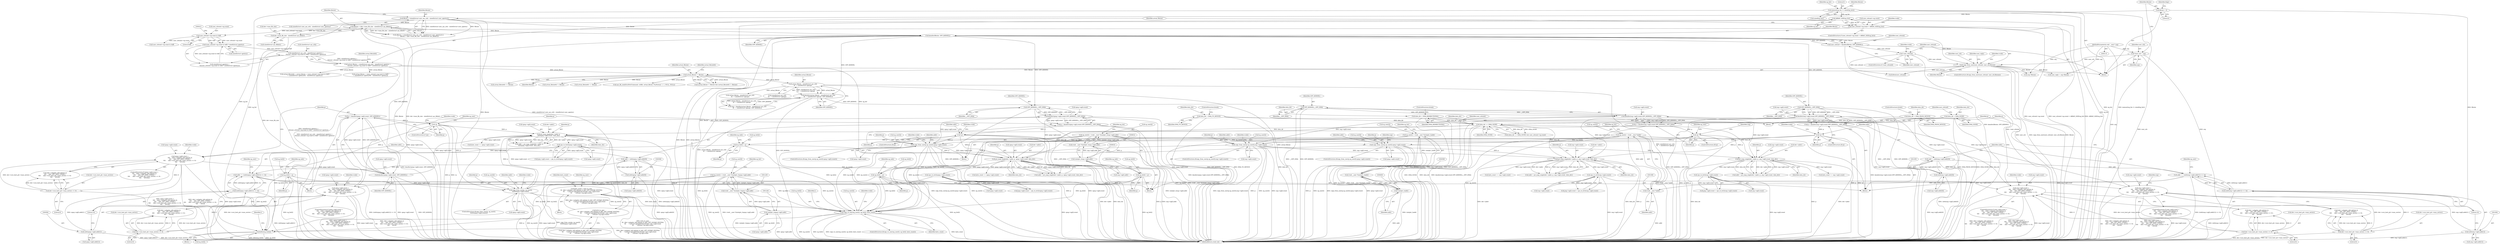 digraph "0_linux_b4789b8e6be3151a955ade74872822f30e8cd914@API" {
"1001469" [label="(Call,kfree(sg_list[i]))"];
"1000208" [label="(Call,memset(sg_list, 0, sizeof(sg_list)))"];
"1000387" [label="(Call,ARRAY_SIZE(sg_list))"];
"1001248" [label="(Call,sg_list[i] = p)"];
"1001225" [label="(Call,!p)"];
"1001213" [label="(Call,p = kmalloc(upsg->sg[i].count, GFP_KERNEL))"];
"1001215" [label="(Call,kmalloc(upsg->sg[i].count, GFP_KERNEL))"];
"1001183" [label="(Call,upsg->sg[i].count >\n\t\t\t\t    ((dev->adapter_info.options &\n\t\t\t\t     AAC_OPT_NEW_COMM) ?\n\t\t\t\t      (dev->scsi_host_ptr->max_sectors << 9) :\n\t\t\t\t      65536))"];
"1001322" [label="(Call,cpu_to_le32(upsg->sg[i].count))"];
"1001282" [label="(Call,pci_map_single(dev->pdev, p,\n\t\t\t\t\tupsg->sg[i].count, data_dir))"];
"1001262" [label="(Call,copy_from_user(p, sg_user[i],\n\t\t\t\t\t\t\tupsg->sg[i].count))"];
"1001233" [label="(Call,sg_user[i] = (void __user *)(uintptr_t)upsg->sg[i].addr)"];
"1001237" [label="(Call,(void __user *)(uintptr_t)upsg->sg[i].addr)"];
"1001239" [label="(Call,(uintptr_t)upsg->sg[i].addr)"];
"1000446" [label="(Call,data_dir == DMA_NONE)"];
"1000363" [label="(Call,data_dir = DMA_TO_DEVICE)"];
"1000367" [label="(Call,data_dir = DMA_BIDIRECTIONAL)"];
"1000372" [label="(Call,data_dir = DMA_FROM_DEVICE)"];
"1000377" [label="(Call,data_dir = DMA_NONE)"];
"1001199" [label="(Call,dev->scsi_host_ptr->max_sectors << 9)"];
"1000254" [label="(Call,kmalloc(fibsize, GFP_KERNEL))"];
"1000238" [label="(Call,fibsize > (dev->max_fib_size - sizeof(struct aac_fibhdr)))"];
"1000231" [label="(Call,fibsize < (sizeof(struct user_aac_srb) - sizeof(struct user_sgentry)))"];
"1000136" [label="(Call,fibsize = 0)"];
"1000240" [label="(Call,dev->max_fib_size - sizeof(struct aac_fibhdr))"];
"1001424" [label="(Call,copy_to_user(sg_user[i], sg_list[i], byte_count))"];
"1000809" [label="(Call,sg_user[i] = (void __user *)(uintptr_t)usg->sg[i].addr)"];
"1000813" [label="(Call,(void __user *)(uintptr_t)usg->sg[i].addr)"];
"1000815" [label="(Call,(uintptr_t)usg->sg[i].addr)"];
"1000616" [label="(Call,copy_from_user(p,sg_user[i],upsg->sg[i].count))"];
"1000557" [label="(Call,!p)"];
"1000543" [label="(Call,p = kmalloc(upsg->sg[i].count,GFP_KERNEL|__GFP_DMA))"];
"1000545" [label="(Call,kmalloc(upsg->sg[i].count,GFP_KERNEL|__GFP_DMA))"];
"1000513" [label="(Call,upsg->sg[i].count >\n\t\t\t\t    ((dev->adapter_info.options &\n\t\t\t\t     AAC_OPT_NEW_COMM) ?\n\t\t\t\t      (dev->scsi_host_ptr->max_sectors << 9) :\n\t\t\t\t      65536))"];
"1000694" [label="(Call,cpu_to_le32(upsg->sg[i].count))"];
"1000636" [label="(Call,pci_map_single(dev->pdev, p, upsg->sg[i].count, data_dir))"];
"1000529" [label="(Call,dev->scsi_host_ptr->max_sectors << 9)"];
"1000553" [label="(Call,GFP_KERNEL|__GFP_DMA)"];
"1000593" [label="(Call,sg_user[i] = (void __user *)(uintptr_t)addr)"];
"1000597" [label="(Call,(void __user *)(uintptr_t)addr)"];
"1000599" [label="(Call,(uintptr_t)addr)"];
"1000578" [label="(Call,addr += ((u64)upsg->sg[i].addr[1]) << 32)"];
"1000580" [label="(Call,((u64)upsg->sg[i].addr[1]) << 32)"];
"1000581" [label="(Call,(u64)upsg->sg[i].addr[1])"];
"1000565" [label="(Call,addr = (u64)upsg->sg[i].addr[0])"];
"1000567" [label="(Call,(u64)upsg->sg[i].addr[0])"];
"1001096" [label="(Call,copy_from_user(p,sg_user[i],usg->sg[i].count))"];
"1001039" [label="(Call,!p)"];
"1001025" [label="(Call,p = kmalloc(usg->sg[i].count,GFP_KERNEL|__GFP_DMA))"];
"1001027" [label="(Call,kmalloc(usg->sg[i].count,GFP_KERNEL|__GFP_DMA))"];
"1000995" [label="(Call,usg->sg[i].count >\n\t\t\t\t    ((dev->adapter_info.options &\n\t\t\t\t     AAC_OPT_NEW_COMM) ?\n\t\t\t\t      (dev->scsi_host_ptr->max_sectors << 9) :\n\t\t\t\t      65536))"];
"1001158" [label="(Call,cpu_to_le32(usg->sg[i].count))"];
"1001116" [label="(Call,pci_map_single(dev->pdev, p, usg->sg[i].count, data_dir))"];
"1001011" [label="(Call,dev->scsi_host_ptr->max_sectors << 9)"];
"1001035" [label="(Call,GFP_KERNEL|__GFP_DMA)"];
"1001075" [label="(Call,sg_user[i] = (void __user *)addr)"];
"1001079" [label="(Call,(void __user *)addr)"];
"1001060" [label="(Call,addr += ((u64)usg->sg[i].addr[1]) << 32)"];
"1001062" [label="(Call,((u64)usg->sg[i].addr[1]) << 32)"];
"1001063" [label="(Call,(u64)usg->sg[i].addr[1])"];
"1001047" [label="(Call,addr = (u64)usg->sg[i].addr[0])"];
"1001049" [label="(Call,(u64)usg->sg[i].addr[0])"];
"1000838" [label="(Call,copy_from_user(p,sg_user[i],upsg->sg[i].count))"];
"1000799" [label="(Call,!p)"];
"1000785" [label="(Call,p = kmalloc(usg->sg[i].count,GFP_KERNEL|__GFP_DMA))"];
"1000787" [label="(Call,kmalloc(usg->sg[i].count,GFP_KERNEL|__GFP_DMA))"];
"1000753" [label="(Call,usg->sg[i].count >\n\t\t\t\t    ((dev->adapter_info.options &\n\t\t\t\t     AAC_OPT_NEW_COMM) ?\n\t\t\t\t      (dev->scsi_host_ptr->max_sectors << 9) :\n\t\t\t\t      65536))"];
"1000918" [label="(Call,cpu_to_le32(usg->sg[i].count))"];
"1000860" [label="(Call,pci_map_single(dev->pdev, p, usg->sg[i].count, data_dir))"];
"1000769" [label="(Call,dev->scsi_host_ptr->max_sectors << 9)"];
"1000795" [label="(Call,GFP_KERNEL|__GFP_DMA)"];
"1000707" [label="(Call,kmalloc(actual_fibsize - sizeof(struct aac_srb)\n\t\t\t  + sizeof(struct sgmap), GFP_KERNEL))"];
"1000708" [label="(Call,actual_fibsize - sizeof(struct aac_srb)\n\t\t\t  + sizeof(struct sgmap))"];
"1000432" [label="(Call,actual_fibsize != fibsize)"];
"1000395" [label="(Call,actual_fibsize = sizeof(struct aac_srb) - sizeof(struct sgentry) +\n\t\t((user_srbcmd->sg.count & 0xff) * sizeof(struct sgentry)))"];
"1000397" [label="(Call,sizeof(struct aac_srb) - sizeof(struct sgentry) +\n\t\t((user_srbcmd->sg.count & 0xff) * sizeof(struct sgentry)))"];
"1000403" [label="(Call,(user_srbcmd->sg.count & 0xff) * sizeof(struct sgentry))"];
"1000404" [label="(Call,user_srbcmd->sg.count & 0xff)"];
"1000381" [label="(Call,user_srbcmd->sg.count > ARRAY_SIZE(sg_list))"];
"1000267" [label="(Call,copy_from_user(user_srbcmd, user_srb,fibsize))"];
"1000258" [label="(Call,!user_srbcmd)"];
"1000252" [label="(Call,user_srbcmd = kmalloc(fibsize, GFP_KERNEL))"];
"1000130" [label="(Call,*user_srb = arg)"];
"1000117" [label="(MethodParameterIn,void __user * arg)"];
"1001082" [label="(Call,sg_list[i] = p)"];
"1000602" [label="(Call,sg_list[i] = p)"];
"1000824" [label="(Call,sg_list[i] = p)"];
"1001391" [label="(Call,byte_count = le32_to_cpu(\n\t\t\t  (dev->adapter_info.options & AAC_OPT_SGMAP_HOST64)\n\t\t\t      ? ((struct sgmap64*)&srbcmd->sg)->sg[i].count\n\t\t\t      : srbcmd->sg.sg[i].count))"];
"1001393" [label="(Call,le32_to_cpu(\n\t\t\t  (dev->adapter_info.options & AAC_OPT_SGMAP_HOST64)\n\t\t\t      ? ((struct sgmap64*)&srbcmd->sg)->sg[i].count\n\t\t\t      : srbcmd->sg.sg[i].count))"];
"1000761" [label="(Call,(dev->adapter_info.options &\n\t\t\t\t     AAC_OPT_NEW_COMM) ?\n\t\t\t\t      (dev->scsi_host_ptr->max_sectors << 9) :\n\t\t\t\t      65536)"];
"1000363" [label="(Call,data_dir = DMA_TO_DEVICE)"];
"1000388" [label="(Identifier,sg_list)"];
"1000230" [label="(Call,(fibsize < (sizeof(struct user_aac_srb) - sizeof(struct user_sgentry))) ||\n\t    (fibsize > (dev->max_fib_size - sizeof(struct aac_fibhdr))))"];
"1001027" [label="(Call,kmalloc(usg->sg[i].count,GFP_KERNEL|__GFP_DMA))"];
"1000374" [label="(Identifier,DMA_FROM_DEVICE)"];
"1000391" [label="(Identifier,rcode)"];
"1001394" [label="(Call,(dev->adapter_info.options & AAC_OPT_SGMAP_HOST64)\n\t\t\t      ? ((struct sgmap64*)&srbcmd->sg)->sg[i].count\n\t\t\t      : srbcmd->sg.sg[i].count)"];
"1000994" [label="(ControlStructure,if (usg->sg[i].count >\n\t\t\t\t    ((dev->adapter_info.options &\n\t\t\t\t     AAC_OPT_NEW_COMM) ?\n\t\t\t\t      (dev->scsi_host_ptr->max_sectors << 9) :\n\t\t\t\t      65536)))"];
"1000131" [label="(Identifier,user_srb)"];
"1001249" [label="(Call,sg_list[i])"];
"1000370" [label="(ControlStructure,break;)"];
"1001225" [label="(Call,!p)"];
"1001294" [label="(Identifier,data_dir)"];
"1000753" [label="(Call,usg->sg[i].count >\n\t\t\t\t    ((dev->adapter_info.options &\n\t\t\t\t     AAC_OPT_NEW_COMM) ?\n\t\t\t\t      (dev->scsi_host_ptr->max_sectors << 9) :\n\t\t\t\t      65536))"];
"1000569" [label="(Call,upsg->sg[i].addr[0])"];
"1000232" [label="(Identifier,fibsize)"];
"1001039" [label="(Call,!p)"];
"1001063" [label="(Call,(u64)usg->sg[i].addr[1])"];
"1000256" [label="(Identifier,GFP_KERNEL)"];
"1000141" [label="(Identifier,flags)"];
"1001011" [label="(Call,dev->scsi_host_ptr->max_sectors << 9)"];
"1000267" [label="(Call,copy_from_user(user_srbcmd, user_srb,fibsize))"];
"1001065" [label="(Call,usg->sg[i].addr[1])"];
"1000815" [label="(Call,(uintptr_t)usg->sg[i].addr)"];
"1000839" [label="(Identifier,p)"];
"1000811" [label="(Identifier,sg_user)"];
"1000377" [label="(Call,data_dir = DMA_NONE)"];
"1001252" [label="(Identifier,p)"];
"1000604" [label="(Identifier,sg_list)"];
"1001182" [label="(ControlStructure,if (upsg->sg[i].count >\n\t\t\t\t    ((dev->adapter_info.options &\n\t\t\t\t     AAC_OPT_NEW_COMM) ?\n\t\t\t\t      (dev->scsi_host_ptr->max_sectors << 9) :\n\t\t\t\t      65536)))"];
"1001280" [label="(Call,addr = pci_map_single(dev->pdev, p,\n\t\t\t\t\tupsg->sg[i].count, data_dir))"];
"1000373" [label="(Identifier,data_dir)"];
"1000608" [label="(Identifier,sg_indx)"];
"1000775" [label="(Literal,9)"];
"1000396" [label="(Identifier,actual_fibsize)"];
"1000258" [label="(Call,!user_srbcmd)"];
"1000375" [label="(ControlStructure,break;)"];
"1000252" [label="(Call,user_srbcmd = kmalloc(fibsize, GFP_KERNEL))"];
"1000843" [label="(Call,upsg->sg[i].count)"];
"1001199" [label="(Call,dev->scsi_host_ptr->max_sectors << 9)"];
"1001115" [label="(Identifier,addr)"];
"1001468" [label="(Block,)"];
"1000130" [label="(Call,*user_srb = arg)"];
"1001223" [label="(Identifier,GFP_KERNEL)"];
"1000545" [label="(Call,kmalloc(upsg->sg[i].count,GFP_KERNEL|__GFP_DMA))"];
"1000728" [label="(Call,actual_fibsize - sizeof(struct aac_srb)\n\t\t\t  + sizeof(struct sgmap))"];
"1001470" [label="(Call,sg_list[i])"];
"1000840" [label="(Call,sg_user[i])"];
"1000380" [label="(ControlStructure,if (user_srbcmd->sg.count > ARRAY_SIZE(sg_list)))"];
"1001076" [label="(Call,sg_user[i])"];
"1000209" [label="(Identifier,sg_list)"];
"1001037" [label="(Identifier,__GFP_DMA)"];
"1000451" [label="(Identifier,user_srbcmd)"];
"1000384" [label="(Identifier,user_srbcmd)"];
"1000769" [label="(Call,dev->scsi_host_ptr->max_sectors << 9)"];
"1000566" [label="(Identifier,addr)"];
"1000395" [label="(Call,actual_fibsize = sizeof(struct aac_srb) - sizeof(struct sgentry) +\n\t\t((user_srbcmd->sg.count & 0xff) * sizeof(struct sgentry)))"];
"1001262" [label="(Call,copy_from_user(p, sg_user[i],\n\t\t\t\t\t\t\tupsg->sg[i].count))"];
"1001184" [label="(Call,upsg->sg[i].count)"];
"1000241" [label="(Call,dev->max_fib_size)"];
"1001110" [label="(Identifier,rcode)"];
"1000266" [label="(ControlStructure,if(copy_from_user(user_srbcmd, user_srb,fibsize)))"];
"1000558" [label="(Identifier,p)"];
"1001086" [label="(Identifier,p)"];
"1001428" [label="(Call,sg_list[i])"];
"1000800" [label="(Identifier,p)"];
"1001264" [label="(Call,sg_user[i])"];
"1001281" [label="(Identifier,addr)"];
"1000830" [label="(Identifier,sg_indx)"];
"1000445" [label="(Call,(data_dir == DMA_NONE) && user_srbcmd->sg.count)"];
"1000686" [label="(Call,psg->sg[i].count = cpu_to_le32(upsg->sg[i].count))"];
"1000708" [label="(Call,actual_fibsize - sizeof(struct aac_srb)\n\t\t\t  + sizeof(struct sgmap))"];
"1000635" [label="(Identifier,addr)"];
"1000553" [label="(Call,GFP_KERNEL|__GFP_DMA)"];
"1000137" [label="(Identifier,fibsize)"];
"1000901" [label="(Call,byte_count += usg->sg[i].count)"];
"1000231" [label="(Call,fibsize < (sizeof(struct user_aac_srb) - sizeof(struct user_sgentry)))"];
"1000239" [label="(Identifier,fibsize)"];
"1000797" [label="(Identifier,__GFP_DMA)"];
"1000448" [label="(Identifier,DMA_NONE)"];
"1000270" [label="(Identifier,fibsize)"];
"1001117" [label="(Call,dev->pdev)"];
"1001047" [label="(Call,addr = (u64)usg->sg[i].addr[0])"];
"1001098" [label="(Call,sg_user[i])"];
"1001239" [label="(Call,(uintptr_t)upsg->sg[i].addr)"];
"1000824" [label="(Call,sg_list[i] = p)"];
"1000554" [label="(Identifier,GFP_KERNEL)"];
"1000918" [label="(Call,cpu_to_le32(usg->sg[i].count))"];
"1001235" [label="(Identifier,sg_user)"];
"1001088" [label="(Identifier,sg_indx)"];
"1000996" [label="(Call,usg->sg[i].count)"];
"1001021" [label="(Identifier,rcode)"];
"1000872" [label="(Identifier,data_dir)"];
"1000617" [label="(Identifier,p)"];
"1000852" [label="(Identifier,usg)"];
"1000858" [label="(Call,addr = pci_map_single(dev->pdev, p, usg->sg[i].count, data_dir))"];
"1001467" [label="(Identifier,i)"];
"1001392" [label="(Identifier,byte_count)"];
"1000809" [label="(Call,sg_user[i] = (void __user *)(uintptr_t)usg->sg[i].addr)"];
"1001248" [label="(Call,sg_list[i] = p)"];
"1001224" [label="(ControlStructure,if (!p))"];
"1000411" [label="(Call,sizeof(struct sgentry))"];
"1001095" [label="(ControlStructure,if(copy_from_user(p,sg_user[i],usg->sg[i].count)))"];
"1000556" [label="(ControlStructure,if(!p))"];
"1000255" [label="(Identifier,fibsize)"];
"1001423" [label="(ControlStructure,if(copy_to_user(sg_user[i], sg_list[i], byte_count)))"];
"1000770" [label="(Call,dev->scsi_host_ptr->max_sectors)"];
"1001229" [label="(Identifier,rcode)"];
"1001038" [label="(ControlStructure,if(!p))"];
"1000372" [label="(Call,data_dir = DMA_FROM_DEVICE)"];
"1000860" [label="(Call,pci_map_single(dev->pdev, p, usg->sg[i].count, data_dir))"];
"1000754" [label="(Call,usg->sg[i].count)"];
"1001048" [label="(Identifier,addr)"];
"1001036" [label="(Identifier,GFP_KERNEL)"];
"1000580" [label="(Call,((u64)upsg->sg[i].addr[1]) << 32)"];
"1001062" [label="(Call,((u64)usg->sg[i].addr[1]) << 32)"];
"1000434" [label="(Identifier,fibsize)"];
"1001083" [label="(Call,sg_list[i])"];
"1000640" [label="(Identifier,p)"];
"1000418" [label="(Call,user_srbcmd->sg.count & 0xff)"];
"1000606" [label="(Identifier,p)"];
"1001040" [label="(Identifier,p)"];
"1000436" [label="(Identifier,actual_fibsize64)"];
"1000397" [label="(Call,sizeof(struct aac_srb) - sizeof(struct sgentry) +\n\t\t((user_srbcmd->sg.count & 0xff) * sizeof(struct sgentry)))"];
"1001079" [label="(Call,(void __user *)addr)"];
"1000435" [label="(Call,actual_fibsize64 != fibsize)"];
"1000414" [label="(Identifier,actual_fibsize64)"];
"1000592" [label="(Literal,32)"];
"1000618" [label="(Call,sg_user[i])"];
"1001391" [label="(Call,byte_count = le32_to_cpu(\n\t\t\t  (dev->adapter_info.options & AAC_OPT_SGMAP_HOST64)\n\t\t\t      ? ((struct sgmap64*)&srbcmd->sg)->sg[i].count\n\t\t\t      : srbcmd->sg.sg[i].count))"];
"1000367" [label="(Call,data_dir = DMA_BIDIRECTIONAL)"];
"1000595" [label="(Identifier,sg_user)"];
"1001226" [label="(Identifier,p)"];
"1001234" [label="(Call,sg_user[i])"];
"1000567" [label="(Call,(u64)upsg->sg[i].addr[0])"];
"1000240" [label="(Call,dev->max_fib_size - sizeof(struct aac_fibhdr))"];
"1000269" [label="(Identifier,user_srb)"];
"1000278" [label="(Identifier,user_reply)"];
"1000695" [label="(Call,upsg->sg[i].count)"];
"1000707" [label="(Call,kmalloc(actual_fibsize - sizeof(struct aac_srb)\n\t\t\t  + sizeof(struct sgmap), GFP_KERNEL))"];
"1001012" [label="(Call,dev->scsi_host_ptr->max_sectors)"];
"1000752" [label="(ControlStructure,if (usg->sg[i].count >\n\t\t\t\t    ((dev->adapter_info.options &\n\t\t\t\t     AAC_OPT_NEW_COMM) ?\n\t\t\t\t      (dev->scsi_host_ptr->max_sectors << 9) :\n\t\t\t\t      65536)))"];
"1000369" [label="(Identifier,DMA_BIDIRECTIONAL)"];
"1001200" [label="(Call,dev->scsi_host_ptr->max_sectors)"];
"1000530" [label="(Call,dev->scsi_host_ptr->max_sectors)"];
"1001114" [label="(Call,addr = pci_map_single(dev->pdev, p, usg->sg[i].count, data_dir))"];
"1000433" [label="(Identifier,actual_fibsize)"];
"1000825" [label="(Call,sg_list[i])"];
"1000810" [label="(Call,sg_user[i])"];
"1000382" [label="(Call,user_srbcmd->sg.count)"];
"1001215" [label="(Call,kmalloc(upsg->sg[i].count, GFP_KERNEL))"];
"1000368" [label="(Identifier,data_dir)"];
"1001035" [label="(Call,GFP_KERNEL|__GFP_DMA)"];
"1000630" [label="(Identifier,rcode)"];
"1000779" [label="(Identifier,usg)"];
"1000919" [label="(Call,usg->sg[i].count)"];
"1000410" [label="(Literal,0xff)"];
"1000813" [label="(Call,(void __user *)(uintptr_t)usg->sg[i].addr)"];
"1000641" [label="(Call,upsg->sg[i].count)"];
"1000208" [label="(Call,memset(sg_list, 0, sizeof(sg_list)))"];
"1001426" [label="(Identifier,sg_user)"];
"1000535" [label="(Literal,9)"];
"1000859" [label="(Identifier,addr)"];
"1000615" [label="(ControlStructure,if(copy_from_user(p,sg_user[i],upsg->sg[i].count)))"];
"1000513" [label="(Call,upsg->sg[i].count >\n\t\t\t\t    ((dev->adapter_info.options &\n\t\t\t\t     AAC_OPT_NEW_COMM) ?\n\t\t\t\t      (dev->scsi_host_ptr->max_sectors << 9) :\n\t\t\t\t      65536))"];
"1001049" [label="(Call,(u64)usg->sg[i].addr[0])"];
"1001097" [label="(Identifier,p)"];
"1001214" [label="(Identifier,p)"];
"1001003" [label="(Call,(dev->adapter_info.options &\n\t\t\t\t     AAC_OPT_NEW_COMM) ?\n\t\t\t\t      (dev->scsi_host_ptr->max_sectors << 9) :\n\t\t\t\t      65536)"];
"1000864" [label="(Identifier,p)"];
"1001305" [label="(Call,byte_count += upsg->sg[i].count)"];
"1000379" [label="(Identifier,DMA_NONE)"];
"1000400" [label="(Call,sizeof(struct sgentry) +\n\t\t((user_srbcmd->sg.count & 0xff) * sizeof(struct sgentry)))"];
"1000602" [label="(Call,sg_list[i] = p)"];
"1001457" [label="(Call,kfree(user_srbcmd))"];
"1000361" [label="(Block,)"];
"1000244" [label="(Call,sizeof(struct aac_fibhdr))"];
"1000557" [label="(Call,!p)"];
"1000233" [label="(Call,sizeof(struct user_aac_srb) - sizeof(struct user_sgentry))"];
"1001209" [label="(Identifier,rcode)"];
"1001254" [label="(Identifier,sg_indx)"];
"1001322" [label="(Call,cpu_to_le32(upsg->sg[i].count))"];
"1001389" [label="(Identifier,i)"];
"1000601" [label="(Identifier,addr)"];
"1001314" [label="(Call,psg->sg[i].count = cpu_to_le32(upsg->sg[i].count))"];
"1000447" [label="(Identifier,data_dir)"];
"1000378" [label="(Identifier,data_dir)"];
"1000597" [label="(Call,(void __user *)(uintptr_t)addr)"];
"1001282" [label="(Call,pci_map_single(dev->pdev, p,\n\t\t\t\t\tupsg->sg[i].count, data_dir))"];
"1000579" [label="(Identifier,addr)"];
"1001158" [label="(Call,cpu_to_le32(usg->sg[i].count))"];
"1001150" [label="(Call,psg->sg[i].count = cpu_to_le32(usg->sg[i].count))"];
"1001060" [label="(Call,addr += ((u64)usg->sg[i].addr[1]) << 32)"];
"1000828" [label="(Identifier,p)"];
"1001390" [label="(Block,)"];
"1001025" [label="(Call,p = kmalloc(usg->sg[i].count,GFP_KERNEL|__GFP_DMA))"];
"1000446" [label="(Call,data_dir == DMA_NONE)"];
"1000431" [label="(Call,(actual_fibsize != fibsize) && (actual_fibsize64 != fibsize))"];
"1000277" [label="(Call,user_reply = arg+fibsize)"];
"1000710" [label="(Call,sizeof(struct aac_srb)\n\t\t\t  + sizeof(struct sgmap))"];
"1000555" [label="(Identifier,__GFP_DMA)"];
"1001051" [label="(Call,usg->sg[i].addr[0])"];
"1000405" [label="(Call,user_srbcmd->sg.count)"];
"1000709" [label="(Identifier,actual_fibsize)"];
"1001183" [label="(Call,upsg->sg[i].count >\n\t\t\t\t    ((dev->adapter_info.options &\n\t\t\t\t     AAC_OPT_NEW_COMM) ?\n\t\t\t\t      (dev->scsi_host_ptr->max_sectors << 9) :\n\t\t\t\t      65536))"];
"1000398" [label="(Call,sizeof(struct aac_srb))"];
"1000581" [label="(Call,(u64)upsg->sg[i].addr[1])"];
"1000749" [label="(Block,)"];
"1001323" [label="(Call,upsg->sg[i].count)"];
"1000616" [label="(Call,copy_from_user(p,sg_user[i],upsg->sg[i].count))"];
"1001028" [label="(Call,usg->sg[i].count)"];
"1001101" [label="(Call,usg->sg[i].count)"];
"1000788" [label="(Call,usg->sg[i].count)"];
"1000787" [label="(Call,kmalloc(usg->sg[i].count,GFP_KERNEL|__GFP_DMA))"];
"1000268" [label="(Identifier,user_srbcmd)"];
"1000578" [label="(Call,addr += ((u64)upsg->sg[i].addr[1]) << 32)"];
"1000238" [label="(Call,fibsize > (dev->max_fib_size - sizeof(struct aac_fibhdr)))"];
"1000838" [label="(Call,copy_from_user(p,sg_user[i],upsg->sg[i].count))"];
"1000404" [label="(Call,user_srbcmd->sg.count & 0xff)"];
"1000262" [label="(Identifier,rcode)"];
"1001159" [label="(Call,usg->sg[i].count)"];
"1000387" [label="(Call,ARRAY_SIZE(sg_list))"];
"1001286" [label="(Identifier,p)"];
"1000415" [label="(Call,actual_fibsize + (user_srbcmd->sg.count & 0xff) *\n\t  (sizeof(struct sgentry64) - sizeof(struct sgentry)))"];
"1001096" [label="(Call,copy_from_user(p,sg_user[i],usg->sg[i].count))"];
"1001017" [label="(Literal,9)"];
"1001081" [label="(Identifier,addr)"];
"1001261" [label="(ControlStructure,if(copy_from_user(p, sg_user[i],\n\t\t\t\t\t\t\tupsg->sg[i].count)))"];
"1000795" [label="(Call,GFP_KERNEL|__GFP_DMA)"];
"1000381" [label="(Call,user_srbcmd->sg.count > ARRAY_SIZE(sg_list))"];
"1000132" [label="(Identifier,arg)"];
"1001213" [label="(Call,p = kmalloc(upsg->sg[i].count, GFP_KERNEL))"];
"1001084" [label="(Identifier,sg_list)"];
"1000257" [label="(ControlStructure,if (!user_srbcmd))"];
"1001267" [label="(Call,upsg->sg[i].count)"];
"1000259" [label="(Identifier,user_srbcmd)"];
"1001074" [label="(Literal,32)"];
"1000117" [label="(MethodParameterIn,void __user * arg)"];
"1000136" [label="(Call,fibsize = 0)"];
"1000210" [label="(Literal,0)"];
"1000621" [label="(Call,upsg->sg[i].count)"];
"1001082" [label="(Call,sg_list[i] = p)"];
"1000273" [label="(Identifier,rcode)"];
"1000279" [label="(Call,arg+fibsize)"];
"1000491" [label="(Call,actual_fibsize64 == fibsize)"];
"1001075" [label="(Call,sg_user[i] = (void __user *)addr)"];
"1000118" [label="(Block,)"];
"1000803" [label="(Identifier,usg)"];
"1001424" [label="(Call,copy_to_user(sg_user[i], sg_list[i], byte_count))"];
"1001205" [label="(Literal,9)"];
"1000138" [label="(Literal,0)"];
"1000817" [label="(Call,usg->sg[i].addr)"];
"1000594" [label="(Call,sg_user[i])"];
"1001237" [label="(Call,(void __user *)(uintptr_t)upsg->sg[i].addr)"];
"1000593" [label="(Call,sg_user[i] = (void __user *)(uintptr_t)addr)"];
"1001061" [label="(Identifier,addr)"];
"1001469" [label="(Call,kfree(sg_list[i]))"];
"1001276" [label="(Identifier,rcode)"];
"1001250" [label="(Identifier,sg_list)"];
"1000636" [label="(Call,pci_map_single(dev->pdev, p, upsg->sg[i].count, data_dir))"];
"1000514" [label="(Call,upsg->sg[i].count)"];
"1000796" [label="(Identifier,GFP_KERNEL)"];
"1000413" [label="(Call,actual_fibsize64 = actual_fibsize + (user_srbcmd->sg.count & 0xff) *\n\t  (sizeof(struct sgentry64) - sizeof(struct sgentry)))"];
"1000521" [label="(Call,(dev->adapter_info.options &\n\t\t\t\t     AAC_OPT_NEW_COMM) ?\n\t\t\t\t      (dev->scsi_host_ptr->max_sectors << 9) :\n\t\t\t\t      65536)"];
"1001431" [label="(Identifier,byte_count)"];
"1000694" [label="(Call,cpu_to_le32(upsg->sg[i].count))"];
"1001120" [label="(Identifier,p)"];
"1000403" [label="(Call,(user_srbcmd->sg.count & 0xff) * sizeof(struct sgentry))"];
"1001241" [label="(Call,upsg->sg[i].addr)"];
"1001128" [label="(Identifier,data_dir)"];
"1001346" [label="(Call,aac_fib_send(ScsiPortCommand, srbfib, actual_fibsize, FsaNormal, 1, 1, NULL, NULL))"];
"1000837" [label="(ControlStructure,if(copy_from_user(p,sg_user[i],upsg->sg[i].count)))"];
"1001393" [label="(Call,le32_to_cpu(\n\t\t\t  (dev->adapter_info.options & AAC_OPT_SGMAP_HOST64)\n\t\t\t      ? ((struct sgmap64*)&srbcmd->sg)->sg[i].count\n\t\t\t      : srbcmd->sg.sg[i].count))"];
"1000216" [label="(Identifier,fibsize)"];
"1000561" [label="(Identifier,rcode)"];
"1000529" [label="(Call,dev->scsi_host_ptr->max_sectors << 9)"];
"1001263" [label="(Identifier,p)"];
"1000583" [label="(Call,upsg->sg[i].addr[1])"];
"1000364" [label="(Identifier,data_dir)"];
"1000637" [label="(Call,dev->pdev)"];
"1001077" [label="(Identifier,sg_user)"];
"1000910" [label="(Call,psg->sg[i].count = cpu_to_le32(usg->sg[i].count))"];
"1000865" [label="(Call,usg->sg[i].count)"];
"1001425" [label="(Call,sg_user[i])"];
"1000603" [label="(Call,sg_list[i])"];
"1000786" [label="(Identifier,p)"];
"1000512" [label="(ControlStructure,if (upsg->sg[i].count >\n\t\t\t\t    ((dev->adapter_info.options &\n\t\t\t\t     AAC_OPT_NEW_COMM) ?\n\t\t\t\t      (dev->scsi_host_ptr->max_sectors << 9) :\n\t\t\t\t      65536)))"];
"1001485" [label="(MethodReturn,static int)"];
"1000253" [label="(Identifier,user_srbcmd)"];
"1001287" [label="(Call,upsg->sg[i].count)"];
"1000543" [label="(Call,p = kmalloc(upsg->sg[i].count,GFP_KERNEL|__GFP_DMA))"];
"1000366" [label="(ControlStructure,break;)"];
"1000799" [label="(Call,!p)"];
"1000546" [label="(Call,upsg->sg[i].count)"];
"1001141" [label="(Call,byte_count += usg->sg[i].count)"];
"1000539" [label="(Identifier,rcode)"];
"1001121" [label="(Call,usg->sg[i].count)"];
"1001216" [label="(Call,upsg->sg[i].count)"];
"1000599" [label="(Call,(uintptr_t)addr)"];
"1000509" [label="(Block,)"];
"1000785" [label="(Call,p = kmalloc(usg->sg[i].count,GFP_KERNEL|__GFP_DMA))"];
"1000254" [label="(Call,kmalloc(fibsize, GFP_KERNEL))"];
"1001191" [label="(Call,(dev->adapter_info.options &\n\t\t\t\t     AAC_OPT_NEW_COMM) ?\n\t\t\t\t      (dev->scsi_host_ptr->max_sectors << 9) :\n\t\t\t\t      65536)"];
"1000211" [label="(Call,sizeof(sg_list))"];
"1001233" [label="(Call,sg_user[i] = (void __user *)(uintptr_t)upsg->sg[i].addr)"];
"1000365" [label="(Identifier,DMA_TO_DEVICE)"];
"1000826" [label="(Identifier,sg_list)"];
"1000705" [label="(Call,usg = kmalloc(actual_fibsize - sizeof(struct aac_srb)\n\t\t\t  + sizeof(struct sgmap), GFP_KERNEL))"];
"1001283" [label="(Call,dev->pdev)"];
"1001434" [label="(Identifier,rcode)"];
"1000544" [label="(Identifier,p)"];
"1000634" [label="(Call,addr = pci_map_single(dev->pdev, p, upsg->sg[i].count, data_dir))"];
"1000677" [label="(Call,byte_count += upsg->sg[i].count)"];
"1001179" [label="(Block,)"];
"1001043" [label="(Identifier,rcode)"];
"1000565" [label="(Call,addr = (u64)upsg->sg[i].addr[0])"];
"1000970" [label="(Call,actual_fibsize64 == fibsize)"];
"1000991" [label="(Block,)"];
"1000861" [label="(Call,dev->pdev)"];
"1000798" [label="(ControlStructure,if(!p))"];
"1000995" [label="(Call,usg->sg[i].count >\n\t\t\t\t    ((dev->adapter_info.options &\n\t\t\t\t     AAC_OPT_NEW_COMM) ?\n\t\t\t\t      (dev->scsi_host_ptr->max_sectors << 9) :\n\t\t\t\t      65536))"];
"1000715" [label="(Identifier,GFP_KERNEL)"];
"1000432" [label="(Call,actual_fibsize != fibsize)"];
"1000648" [label="(Identifier,data_dir)"];
"1001026" [label="(Identifier,p)"];
"1001116" [label="(Call,pci_map_single(dev->pdev, p, usg->sg[i].count, data_dir))"];
"1001469" -> "1001468"  [label="AST: "];
"1001469" -> "1001470"  [label="CFG: "];
"1001470" -> "1001469"  [label="AST: "];
"1001467" -> "1001469"  [label="CFG: "];
"1001469" -> "1001485"  [label="DDG: kfree(sg_list[i])"];
"1001469" -> "1001485"  [label="DDG: sg_list[i]"];
"1000208" -> "1001469"  [label="DDG: sg_list"];
"1000387" -> "1001469"  [label="DDG: sg_list"];
"1001248" -> "1001469"  [label="DDG: sg_list[i]"];
"1001424" -> "1001469"  [label="DDG: sg_list[i]"];
"1001082" -> "1001469"  [label="DDG: sg_list[i]"];
"1000602" -> "1001469"  [label="DDG: sg_list[i]"];
"1000824" -> "1001469"  [label="DDG: sg_list[i]"];
"1000208" -> "1000118"  [label="AST: "];
"1000208" -> "1000211"  [label="CFG: "];
"1000209" -> "1000208"  [label="AST: "];
"1000210" -> "1000208"  [label="AST: "];
"1000211" -> "1000208"  [label="AST: "];
"1000216" -> "1000208"  [label="CFG: "];
"1000208" -> "1001485"  [label="DDG: sg_list"];
"1000208" -> "1001485"  [label="DDG: memset(sg_list, 0, sizeof(sg_list))"];
"1000208" -> "1000387"  [label="DDG: sg_list"];
"1000387" -> "1000381"  [label="AST: "];
"1000387" -> "1000388"  [label="CFG: "];
"1000388" -> "1000387"  [label="AST: "];
"1000381" -> "1000387"  [label="CFG: "];
"1000387" -> "1001485"  [label="DDG: sg_list"];
"1000387" -> "1000381"  [label="DDG: sg_list"];
"1000387" -> "1001424"  [label="DDG: sg_list"];
"1001248" -> "1001179"  [label="AST: "];
"1001248" -> "1001252"  [label="CFG: "];
"1001249" -> "1001248"  [label="AST: "];
"1001252" -> "1001248"  [label="AST: "];
"1001254" -> "1001248"  [label="CFG: "];
"1001248" -> "1001485"  [label="DDG: sg_list[i]"];
"1001225" -> "1001248"  [label="DDG: p"];
"1001248" -> "1001424"  [label="DDG: sg_list[i]"];
"1001225" -> "1001224"  [label="AST: "];
"1001225" -> "1001226"  [label="CFG: "];
"1001226" -> "1001225"  [label="AST: "];
"1001229" -> "1001225"  [label="CFG: "];
"1001235" -> "1001225"  [label="CFG: "];
"1001225" -> "1001485"  [label="DDG: !p"];
"1001225" -> "1001485"  [label="DDG: p"];
"1001213" -> "1001225"  [label="DDG: p"];
"1001225" -> "1001262"  [label="DDG: p"];
"1001225" -> "1001282"  [label="DDG: p"];
"1001213" -> "1001179"  [label="AST: "];
"1001213" -> "1001215"  [label="CFG: "];
"1001214" -> "1001213"  [label="AST: "];
"1001215" -> "1001213"  [label="AST: "];
"1001226" -> "1001213"  [label="CFG: "];
"1001213" -> "1001485"  [label="DDG: kmalloc(upsg->sg[i].count, GFP_KERNEL)"];
"1001215" -> "1001213"  [label="DDG: upsg->sg[i].count"];
"1001215" -> "1001213"  [label="DDG: GFP_KERNEL"];
"1001215" -> "1001223"  [label="CFG: "];
"1001216" -> "1001215"  [label="AST: "];
"1001223" -> "1001215"  [label="AST: "];
"1001215" -> "1001485"  [label="DDG: GFP_KERNEL"];
"1001215" -> "1001485"  [label="DDG: upsg->sg[i].count"];
"1001183" -> "1001215"  [label="DDG: upsg->sg[i].count"];
"1000254" -> "1001215"  [label="DDG: GFP_KERNEL"];
"1001215" -> "1001262"  [label="DDG: upsg->sg[i].count"];
"1001215" -> "1001282"  [label="DDG: upsg->sg[i].count"];
"1001183" -> "1001182"  [label="AST: "];
"1001183" -> "1001191"  [label="CFG: "];
"1001184" -> "1001183"  [label="AST: "];
"1001191" -> "1001183"  [label="AST: "];
"1001209" -> "1001183"  [label="CFG: "];
"1001214" -> "1001183"  [label="CFG: "];
"1001183" -> "1001485"  [label="DDG: (dev->adapter_info.options &\n\t\t\t\t     AAC_OPT_NEW_COMM) ?\n\t\t\t\t      (dev->scsi_host_ptr->max_sectors << 9) :\n\t\t\t\t      65536"];
"1001183" -> "1001485"  [label="DDG: upsg->sg[i].count"];
"1001183" -> "1001485"  [label="DDG: upsg->sg[i].count >\n\t\t\t\t    ((dev->adapter_info.options &\n\t\t\t\t     AAC_OPT_NEW_COMM) ?\n\t\t\t\t      (dev->scsi_host_ptr->max_sectors << 9) :\n\t\t\t\t      65536)"];
"1001322" -> "1001183"  [label="DDG: upsg->sg[i].count"];
"1001199" -> "1001183"  [label="DDG: dev->scsi_host_ptr->max_sectors"];
"1001199" -> "1001183"  [label="DDG: 9"];
"1001322" -> "1001314"  [label="AST: "];
"1001322" -> "1001323"  [label="CFG: "];
"1001323" -> "1001322"  [label="AST: "];
"1001314" -> "1001322"  [label="CFG: "];
"1001322" -> "1001485"  [label="DDG: upsg->sg[i].count"];
"1001322" -> "1001314"  [label="DDG: upsg->sg[i].count"];
"1001282" -> "1001322"  [label="DDG: upsg->sg[i].count"];
"1001282" -> "1001280"  [label="AST: "];
"1001282" -> "1001294"  [label="CFG: "];
"1001283" -> "1001282"  [label="AST: "];
"1001286" -> "1001282"  [label="AST: "];
"1001287" -> "1001282"  [label="AST: "];
"1001294" -> "1001282"  [label="AST: "];
"1001280" -> "1001282"  [label="CFG: "];
"1001282" -> "1001485"  [label="DDG: dev->pdev"];
"1001282" -> "1001485"  [label="DDG: p"];
"1001282" -> "1001485"  [label="DDG: data_dir"];
"1001282" -> "1001280"  [label="DDG: dev->pdev"];
"1001282" -> "1001280"  [label="DDG: p"];
"1001282" -> "1001280"  [label="DDG: upsg->sg[i].count"];
"1001282" -> "1001280"  [label="DDG: data_dir"];
"1001262" -> "1001282"  [label="DDG: p"];
"1001262" -> "1001282"  [label="DDG: upsg->sg[i].count"];
"1000446" -> "1001282"  [label="DDG: data_dir"];
"1001282" -> "1001305"  [label="DDG: upsg->sg[i].count"];
"1001262" -> "1001261"  [label="AST: "];
"1001262" -> "1001267"  [label="CFG: "];
"1001263" -> "1001262"  [label="AST: "];
"1001264" -> "1001262"  [label="AST: "];
"1001267" -> "1001262"  [label="AST: "];
"1001276" -> "1001262"  [label="CFG: "];
"1001281" -> "1001262"  [label="CFG: "];
"1001262" -> "1001485"  [label="DDG: upsg->sg[i].count"];
"1001262" -> "1001485"  [label="DDG: copy_from_user(p, sg_user[i],\n\t\t\t\t\t\t\tupsg->sg[i].count)"];
"1001262" -> "1001485"  [label="DDG: p"];
"1001262" -> "1001485"  [label="DDG: sg_user[i]"];
"1001233" -> "1001262"  [label="DDG: sg_user[i]"];
"1001262" -> "1001424"  [label="DDG: sg_user[i]"];
"1001233" -> "1001179"  [label="AST: "];
"1001233" -> "1001237"  [label="CFG: "];
"1001234" -> "1001233"  [label="AST: "];
"1001237" -> "1001233"  [label="AST: "];
"1001250" -> "1001233"  [label="CFG: "];
"1001233" -> "1001485"  [label="DDG: (void __user *)(uintptr_t)upsg->sg[i].addr"];
"1001233" -> "1001485"  [label="DDG: sg_user[i]"];
"1001237" -> "1001233"  [label="DDG: (uintptr_t)upsg->sg[i].addr"];
"1001233" -> "1001424"  [label="DDG: sg_user[i]"];
"1001237" -> "1001239"  [label="CFG: "];
"1001238" -> "1001237"  [label="AST: "];
"1001239" -> "1001237"  [label="AST: "];
"1001237" -> "1001485"  [label="DDG: (uintptr_t)upsg->sg[i].addr"];
"1001239" -> "1001237"  [label="DDG: upsg->sg[i].addr"];
"1001239" -> "1001241"  [label="CFG: "];
"1001240" -> "1001239"  [label="AST: "];
"1001241" -> "1001239"  [label="AST: "];
"1001239" -> "1001485"  [label="DDG: upsg->sg[i].addr"];
"1000446" -> "1000445"  [label="AST: "];
"1000446" -> "1000448"  [label="CFG: "];
"1000447" -> "1000446"  [label="AST: "];
"1000448" -> "1000446"  [label="AST: "];
"1000451" -> "1000446"  [label="CFG: "];
"1000445" -> "1000446"  [label="CFG: "];
"1000446" -> "1001485"  [label="DDG: data_dir"];
"1000446" -> "1001485"  [label="DDG: DMA_NONE"];
"1000446" -> "1000445"  [label="DDG: data_dir"];
"1000446" -> "1000445"  [label="DDG: DMA_NONE"];
"1000363" -> "1000446"  [label="DDG: data_dir"];
"1000367" -> "1000446"  [label="DDG: data_dir"];
"1000372" -> "1000446"  [label="DDG: data_dir"];
"1000377" -> "1000446"  [label="DDG: data_dir"];
"1000446" -> "1000636"  [label="DDG: data_dir"];
"1000446" -> "1000860"  [label="DDG: data_dir"];
"1000446" -> "1001116"  [label="DDG: data_dir"];
"1000363" -> "1000361"  [label="AST: "];
"1000363" -> "1000365"  [label="CFG: "];
"1000364" -> "1000363"  [label="AST: "];
"1000365" -> "1000363"  [label="AST: "];
"1000366" -> "1000363"  [label="CFG: "];
"1000363" -> "1001485"  [label="DDG: DMA_TO_DEVICE"];
"1000363" -> "1001485"  [label="DDG: data_dir"];
"1000367" -> "1000361"  [label="AST: "];
"1000367" -> "1000369"  [label="CFG: "];
"1000368" -> "1000367"  [label="AST: "];
"1000369" -> "1000367"  [label="AST: "];
"1000370" -> "1000367"  [label="CFG: "];
"1000367" -> "1001485"  [label="DDG: DMA_BIDIRECTIONAL"];
"1000367" -> "1001485"  [label="DDG: data_dir"];
"1000372" -> "1000361"  [label="AST: "];
"1000372" -> "1000374"  [label="CFG: "];
"1000373" -> "1000372"  [label="AST: "];
"1000374" -> "1000372"  [label="AST: "];
"1000375" -> "1000372"  [label="CFG: "];
"1000372" -> "1001485"  [label="DDG: data_dir"];
"1000372" -> "1001485"  [label="DDG: DMA_FROM_DEVICE"];
"1000377" -> "1000361"  [label="AST: "];
"1000377" -> "1000379"  [label="CFG: "];
"1000378" -> "1000377"  [label="AST: "];
"1000379" -> "1000377"  [label="AST: "];
"1000384" -> "1000377"  [label="CFG: "];
"1000377" -> "1001485"  [label="DDG: DMA_NONE"];
"1000377" -> "1001485"  [label="DDG: data_dir"];
"1001199" -> "1001191"  [label="AST: "];
"1001199" -> "1001205"  [label="CFG: "];
"1001200" -> "1001199"  [label="AST: "];
"1001205" -> "1001199"  [label="AST: "];
"1001191" -> "1001199"  [label="CFG: "];
"1001199" -> "1001485"  [label="DDG: dev->scsi_host_ptr->max_sectors"];
"1001199" -> "1001191"  [label="DDG: dev->scsi_host_ptr->max_sectors"];
"1001199" -> "1001191"  [label="DDG: 9"];
"1000254" -> "1000252"  [label="AST: "];
"1000254" -> "1000256"  [label="CFG: "];
"1000255" -> "1000254"  [label="AST: "];
"1000256" -> "1000254"  [label="AST: "];
"1000252" -> "1000254"  [label="CFG: "];
"1000254" -> "1001485"  [label="DDG: fibsize"];
"1000254" -> "1001485"  [label="DDG: GFP_KERNEL"];
"1000254" -> "1000252"  [label="DDG: fibsize"];
"1000254" -> "1000252"  [label="DDG: GFP_KERNEL"];
"1000238" -> "1000254"  [label="DDG: fibsize"];
"1000231" -> "1000254"  [label="DDG: fibsize"];
"1000254" -> "1000267"  [label="DDG: fibsize"];
"1000254" -> "1000553"  [label="DDG: GFP_KERNEL"];
"1000254" -> "1000707"  [label="DDG: GFP_KERNEL"];
"1000254" -> "1001035"  [label="DDG: GFP_KERNEL"];
"1000238" -> "1000230"  [label="AST: "];
"1000238" -> "1000240"  [label="CFG: "];
"1000239" -> "1000238"  [label="AST: "];
"1000240" -> "1000238"  [label="AST: "];
"1000230" -> "1000238"  [label="CFG: "];
"1000238" -> "1001485"  [label="DDG: fibsize"];
"1000238" -> "1001485"  [label="DDG: dev->max_fib_size - sizeof(struct aac_fibhdr)"];
"1000238" -> "1000230"  [label="DDG: fibsize"];
"1000238" -> "1000230"  [label="DDG: dev->max_fib_size - sizeof(struct aac_fibhdr)"];
"1000231" -> "1000238"  [label="DDG: fibsize"];
"1000240" -> "1000238"  [label="DDG: dev->max_fib_size"];
"1000231" -> "1000230"  [label="AST: "];
"1000231" -> "1000233"  [label="CFG: "];
"1000232" -> "1000231"  [label="AST: "];
"1000233" -> "1000231"  [label="AST: "];
"1000239" -> "1000231"  [label="CFG: "];
"1000230" -> "1000231"  [label="CFG: "];
"1000231" -> "1001485"  [label="DDG: sizeof(struct user_aac_srb) - sizeof(struct user_sgentry)"];
"1000231" -> "1001485"  [label="DDG: fibsize"];
"1000231" -> "1000230"  [label="DDG: fibsize"];
"1000231" -> "1000230"  [label="DDG: sizeof(struct user_aac_srb) - sizeof(struct user_sgentry)"];
"1000136" -> "1000231"  [label="DDG: fibsize"];
"1000136" -> "1000118"  [label="AST: "];
"1000136" -> "1000138"  [label="CFG: "];
"1000137" -> "1000136"  [label="AST: "];
"1000138" -> "1000136"  [label="AST: "];
"1000141" -> "1000136"  [label="CFG: "];
"1000136" -> "1001485"  [label="DDG: fibsize"];
"1000240" -> "1000244"  [label="CFG: "];
"1000241" -> "1000240"  [label="AST: "];
"1000244" -> "1000240"  [label="AST: "];
"1000240" -> "1001485"  [label="DDG: dev->max_fib_size"];
"1001424" -> "1001423"  [label="AST: "];
"1001424" -> "1001431"  [label="CFG: "];
"1001425" -> "1001424"  [label="AST: "];
"1001428" -> "1001424"  [label="AST: "];
"1001431" -> "1001424"  [label="AST: "];
"1001434" -> "1001424"  [label="CFG: "];
"1001389" -> "1001424"  [label="CFG: "];
"1001424" -> "1001485"  [label="DDG: sg_user[i]"];
"1001424" -> "1001485"  [label="DDG: sg_list[i]"];
"1001424" -> "1001485"  [label="DDG: copy_to_user(sg_user[i], sg_list[i], byte_count)"];
"1001424" -> "1001485"  [label="DDG: byte_count"];
"1000809" -> "1001424"  [label="DDG: sg_user[i]"];
"1000616" -> "1001424"  [label="DDG: sg_user[i]"];
"1001096" -> "1001424"  [label="DDG: sg_user[i]"];
"1000593" -> "1001424"  [label="DDG: sg_user[i]"];
"1001075" -> "1001424"  [label="DDG: sg_user[i]"];
"1000838" -> "1001424"  [label="DDG: sg_user[i]"];
"1001082" -> "1001424"  [label="DDG: sg_list[i]"];
"1000602" -> "1001424"  [label="DDG: sg_list[i]"];
"1000824" -> "1001424"  [label="DDG: sg_list[i]"];
"1001391" -> "1001424"  [label="DDG: byte_count"];
"1000809" -> "1000749"  [label="AST: "];
"1000809" -> "1000813"  [label="CFG: "];
"1000810" -> "1000809"  [label="AST: "];
"1000813" -> "1000809"  [label="AST: "];
"1000826" -> "1000809"  [label="CFG: "];
"1000809" -> "1001485"  [label="DDG: sg_user[i]"];
"1000809" -> "1001485"  [label="DDG: (void __user *)(uintptr_t)usg->sg[i].addr"];
"1000813" -> "1000809"  [label="DDG: (uintptr_t)usg->sg[i].addr"];
"1000809" -> "1000838"  [label="DDG: sg_user[i]"];
"1000813" -> "1000815"  [label="CFG: "];
"1000814" -> "1000813"  [label="AST: "];
"1000815" -> "1000813"  [label="AST: "];
"1000813" -> "1001485"  [label="DDG: (uintptr_t)usg->sg[i].addr"];
"1000815" -> "1000813"  [label="DDG: usg->sg[i].addr"];
"1000815" -> "1000817"  [label="CFG: "];
"1000816" -> "1000815"  [label="AST: "];
"1000817" -> "1000815"  [label="AST: "];
"1000815" -> "1001485"  [label="DDG: usg->sg[i].addr"];
"1000616" -> "1000615"  [label="AST: "];
"1000616" -> "1000621"  [label="CFG: "];
"1000617" -> "1000616"  [label="AST: "];
"1000618" -> "1000616"  [label="AST: "];
"1000621" -> "1000616"  [label="AST: "];
"1000630" -> "1000616"  [label="CFG: "];
"1000635" -> "1000616"  [label="CFG: "];
"1000616" -> "1001485"  [label="DDG: sg_user[i]"];
"1000616" -> "1001485"  [label="DDG: p"];
"1000616" -> "1001485"  [label="DDG: upsg->sg[i].count"];
"1000616" -> "1001485"  [label="DDG: copy_from_user(p,sg_user[i],upsg->sg[i].count)"];
"1000557" -> "1000616"  [label="DDG: p"];
"1000593" -> "1000616"  [label="DDG: sg_user[i]"];
"1000545" -> "1000616"  [label="DDG: upsg->sg[i].count"];
"1000616" -> "1000636"  [label="DDG: p"];
"1000616" -> "1000636"  [label="DDG: upsg->sg[i].count"];
"1000557" -> "1000556"  [label="AST: "];
"1000557" -> "1000558"  [label="CFG: "];
"1000558" -> "1000557"  [label="AST: "];
"1000561" -> "1000557"  [label="CFG: "];
"1000566" -> "1000557"  [label="CFG: "];
"1000557" -> "1001485"  [label="DDG: !p"];
"1000557" -> "1001485"  [label="DDG: p"];
"1000543" -> "1000557"  [label="DDG: p"];
"1000557" -> "1000602"  [label="DDG: p"];
"1000557" -> "1000636"  [label="DDG: p"];
"1000543" -> "1000509"  [label="AST: "];
"1000543" -> "1000545"  [label="CFG: "];
"1000544" -> "1000543"  [label="AST: "];
"1000545" -> "1000543"  [label="AST: "];
"1000558" -> "1000543"  [label="CFG: "];
"1000543" -> "1001485"  [label="DDG: kmalloc(upsg->sg[i].count,GFP_KERNEL|__GFP_DMA)"];
"1000545" -> "1000543"  [label="DDG: upsg->sg[i].count"];
"1000545" -> "1000543"  [label="DDG: GFP_KERNEL|__GFP_DMA"];
"1000545" -> "1000553"  [label="CFG: "];
"1000546" -> "1000545"  [label="AST: "];
"1000553" -> "1000545"  [label="AST: "];
"1000545" -> "1001485"  [label="DDG: GFP_KERNEL|__GFP_DMA"];
"1000545" -> "1001485"  [label="DDG: upsg->sg[i].count"];
"1000513" -> "1000545"  [label="DDG: upsg->sg[i].count"];
"1000553" -> "1000545"  [label="DDG: GFP_KERNEL"];
"1000553" -> "1000545"  [label="DDG: __GFP_DMA"];
"1000545" -> "1000636"  [label="DDG: upsg->sg[i].count"];
"1000513" -> "1000512"  [label="AST: "];
"1000513" -> "1000521"  [label="CFG: "];
"1000514" -> "1000513"  [label="AST: "];
"1000521" -> "1000513"  [label="AST: "];
"1000539" -> "1000513"  [label="CFG: "];
"1000544" -> "1000513"  [label="CFG: "];
"1000513" -> "1001485"  [label="DDG: upsg->sg[i].count >\n\t\t\t\t    ((dev->adapter_info.options &\n\t\t\t\t     AAC_OPT_NEW_COMM) ?\n\t\t\t\t      (dev->scsi_host_ptr->max_sectors << 9) :\n\t\t\t\t      65536)"];
"1000513" -> "1001485"  [label="DDG: upsg->sg[i].count"];
"1000513" -> "1001485"  [label="DDG: (dev->adapter_info.options &\n\t\t\t\t     AAC_OPT_NEW_COMM) ?\n\t\t\t\t      (dev->scsi_host_ptr->max_sectors << 9) :\n\t\t\t\t      65536"];
"1000694" -> "1000513"  [label="DDG: upsg->sg[i].count"];
"1000529" -> "1000513"  [label="DDG: dev->scsi_host_ptr->max_sectors"];
"1000529" -> "1000513"  [label="DDG: 9"];
"1000694" -> "1000686"  [label="AST: "];
"1000694" -> "1000695"  [label="CFG: "];
"1000695" -> "1000694"  [label="AST: "];
"1000686" -> "1000694"  [label="CFG: "];
"1000694" -> "1001485"  [label="DDG: upsg->sg[i].count"];
"1000694" -> "1000686"  [label="DDG: upsg->sg[i].count"];
"1000636" -> "1000694"  [label="DDG: upsg->sg[i].count"];
"1000636" -> "1000634"  [label="AST: "];
"1000636" -> "1000648"  [label="CFG: "];
"1000637" -> "1000636"  [label="AST: "];
"1000640" -> "1000636"  [label="AST: "];
"1000641" -> "1000636"  [label="AST: "];
"1000648" -> "1000636"  [label="AST: "];
"1000634" -> "1000636"  [label="CFG: "];
"1000636" -> "1001485"  [label="DDG: p"];
"1000636" -> "1001485"  [label="DDG: dev->pdev"];
"1000636" -> "1001485"  [label="DDG: data_dir"];
"1000636" -> "1000634"  [label="DDG: dev->pdev"];
"1000636" -> "1000634"  [label="DDG: p"];
"1000636" -> "1000634"  [label="DDG: upsg->sg[i].count"];
"1000636" -> "1000634"  [label="DDG: data_dir"];
"1000636" -> "1000677"  [label="DDG: upsg->sg[i].count"];
"1000529" -> "1000521"  [label="AST: "];
"1000529" -> "1000535"  [label="CFG: "];
"1000530" -> "1000529"  [label="AST: "];
"1000535" -> "1000529"  [label="AST: "];
"1000521" -> "1000529"  [label="CFG: "];
"1000529" -> "1001485"  [label="DDG: dev->scsi_host_ptr->max_sectors"];
"1000529" -> "1000521"  [label="DDG: dev->scsi_host_ptr->max_sectors"];
"1000529" -> "1000521"  [label="DDG: 9"];
"1000553" -> "1000555"  [label="CFG: "];
"1000554" -> "1000553"  [label="AST: "];
"1000555" -> "1000553"  [label="AST: "];
"1000553" -> "1001485"  [label="DDG: GFP_KERNEL"];
"1000553" -> "1001485"  [label="DDG: __GFP_DMA"];
"1000593" -> "1000509"  [label="AST: "];
"1000593" -> "1000597"  [label="CFG: "];
"1000594" -> "1000593"  [label="AST: "];
"1000597" -> "1000593"  [label="AST: "];
"1000604" -> "1000593"  [label="CFG: "];
"1000593" -> "1001485"  [label="DDG: (void __user *)(uintptr_t)addr"];
"1000593" -> "1001485"  [label="DDG: sg_user[i]"];
"1000597" -> "1000593"  [label="DDG: (uintptr_t)addr"];
"1000597" -> "1000599"  [label="CFG: "];
"1000598" -> "1000597"  [label="AST: "];
"1000599" -> "1000597"  [label="AST: "];
"1000597" -> "1001485"  [label="DDG: (uintptr_t)addr"];
"1000599" -> "1000597"  [label="DDG: addr"];
"1000599" -> "1000601"  [label="CFG: "];
"1000600" -> "1000599"  [label="AST: "];
"1000601" -> "1000599"  [label="AST: "];
"1000599" -> "1001485"  [label="DDG: addr"];
"1000578" -> "1000599"  [label="DDG: addr"];
"1000578" -> "1000509"  [label="AST: "];
"1000578" -> "1000580"  [label="CFG: "];
"1000579" -> "1000578"  [label="AST: "];
"1000580" -> "1000578"  [label="AST: "];
"1000595" -> "1000578"  [label="CFG: "];
"1000578" -> "1001485"  [label="DDG: ((u64)upsg->sg[i].addr[1]) << 32"];
"1000580" -> "1000578"  [label="DDG: (u64)upsg->sg[i].addr[1]"];
"1000580" -> "1000578"  [label="DDG: 32"];
"1000565" -> "1000578"  [label="DDG: addr"];
"1000580" -> "1000592"  [label="CFG: "];
"1000581" -> "1000580"  [label="AST: "];
"1000592" -> "1000580"  [label="AST: "];
"1000580" -> "1001485"  [label="DDG: (u64)upsg->sg[i].addr[1]"];
"1000581" -> "1000580"  [label="DDG: upsg->sg[i].addr[1]"];
"1000581" -> "1000583"  [label="CFG: "];
"1000582" -> "1000581"  [label="AST: "];
"1000583" -> "1000581"  [label="AST: "];
"1000592" -> "1000581"  [label="CFG: "];
"1000581" -> "1001485"  [label="DDG: upsg->sg[i].addr[1]"];
"1000565" -> "1000509"  [label="AST: "];
"1000565" -> "1000567"  [label="CFG: "];
"1000566" -> "1000565"  [label="AST: "];
"1000567" -> "1000565"  [label="AST: "];
"1000579" -> "1000565"  [label="CFG: "];
"1000565" -> "1001485"  [label="DDG: (u64)upsg->sg[i].addr[0]"];
"1000567" -> "1000565"  [label="DDG: upsg->sg[i].addr[0]"];
"1000567" -> "1000569"  [label="CFG: "];
"1000568" -> "1000567"  [label="AST: "];
"1000569" -> "1000567"  [label="AST: "];
"1000567" -> "1001485"  [label="DDG: upsg->sg[i].addr[0]"];
"1001096" -> "1001095"  [label="AST: "];
"1001096" -> "1001101"  [label="CFG: "];
"1001097" -> "1001096"  [label="AST: "];
"1001098" -> "1001096"  [label="AST: "];
"1001101" -> "1001096"  [label="AST: "];
"1001110" -> "1001096"  [label="CFG: "];
"1001115" -> "1001096"  [label="CFG: "];
"1001096" -> "1001485"  [label="DDG: p"];
"1001096" -> "1001485"  [label="DDG: sg_user[i]"];
"1001096" -> "1001485"  [label="DDG: usg->sg[i].count"];
"1001096" -> "1001485"  [label="DDG: copy_from_user(p,sg_user[i],usg->sg[i].count)"];
"1001039" -> "1001096"  [label="DDG: p"];
"1001075" -> "1001096"  [label="DDG: sg_user[i]"];
"1001027" -> "1001096"  [label="DDG: usg->sg[i].count"];
"1001096" -> "1001116"  [label="DDG: p"];
"1001096" -> "1001116"  [label="DDG: usg->sg[i].count"];
"1001039" -> "1001038"  [label="AST: "];
"1001039" -> "1001040"  [label="CFG: "];
"1001040" -> "1001039"  [label="AST: "];
"1001043" -> "1001039"  [label="CFG: "];
"1001048" -> "1001039"  [label="CFG: "];
"1001039" -> "1001485"  [label="DDG: p"];
"1001039" -> "1001485"  [label="DDG: !p"];
"1001025" -> "1001039"  [label="DDG: p"];
"1001039" -> "1001082"  [label="DDG: p"];
"1001039" -> "1001116"  [label="DDG: p"];
"1001025" -> "1000991"  [label="AST: "];
"1001025" -> "1001027"  [label="CFG: "];
"1001026" -> "1001025"  [label="AST: "];
"1001027" -> "1001025"  [label="AST: "];
"1001040" -> "1001025"  [label="CFG: "];
"1001025" -> "1001485"  [label="DDG: kmalloc(usg->sg[i].count,GFP_KERNEL|__GFP_DMA)"];
"1001027" -> "1001025"  [label="DDG: usg->sg[i].count"];
"1001027" -> "1001025"  [label="DDG: GFP_KERNEL|__GFP_DMA"];
"1001027" -> "1001035"  [label="CFG: "];
"1001028" -> "1001027"  [label="AST: "];
"1001035" -> "1001027"  [label="AST: "];
"1001027" -> "1001485"  [label="DDG: usg->sg[i].count"];
"1001027" -> "1001485"  [label="DDG: GFP_KERNEL|__GFP_DMA"];
"1000995" -> "1001027"  [label="DDG: usg->sg[i].count"];
"1001035" -> "1001027"  [label="DDG: GFP_KERNEL"];
"1001035" -> "1001027"  [label="DDG: __GFP_DMA"];
"1001027" -> "1001116"  [label="DDG: usg->sg[i].count"];
"1000995" -> "1000994"  [label="AST: "];
"1000995" -> "1001003"  [label="CFG: "];
"1000996" -> "1000995"  [label="AST: "];
"1001003" -> "1000995"  [label="AST: "];
"1001021" -> "1000995"  [label="CFG: "];
"1001026" -> "1000995"  [label="CFG: "];
"1000995" -> "1001485"  [label="DDG: usg->sg[i].count"];
"1000995" -> "1001485"  [label="DDG: (dev->adapter_info.options &\n\t\t\t\t     AAC_OPT_NEW_COMM) ?\n\t\t\t\t      (dev->scsi_host_ptr->max_sectors << 9) :\n\t\t\t\t      65536"];
"1000995" -> "1001485"  [label="DDG: usg->sg[i].count >\n\t\t\t\t    ((dev->adapter_info.options &\n\t\t\t\t     AAC_OPT_NEW_COMM) ?\n\t\t\t\t      (dev->scsi_host_ptr->max_sectors << 9) :\n\t\t\t\t      65536)"];
"1001158" -> "1000995"  [label="DDG: usg->sg[i].count"];
"1001011" -> "1000995"  [label="DDG: dev->scsi_host_ptr->max_sectors"];
"1001011" -> "1000995"  [label="DDG: 9"];
"1001158" -> "1001150"  [label="AST: "];
"1001158" -> "1001159"  [label="CFG: "];
"1001159" -> "1001158"  [label="AST: "];
"1001150" -> "1001158"  [label="CFG: "];
"1001158" -> "1001485"  [label="DDG: usg->sg[i].count"];
"1001158" -> "1001150"  [label="DDG: usg->sg[i].count"];
"1001116" -> "1001158"  [label="DDG: usg->sg[i].count"];
"1001116" -> "1001114"  [label="AST: "];
"1001116" -> "1001128"  [label="CFG: "];
"1001117" -> "1001116"  [label="AST: "];
"1001120" -> "1001116"  [label="AST: "];
"1001121" -> "1001116"  [label="AST: "];
"1001128" -> "1001116"  [label="AST: "];
"1001114" -> "1001116"  [label="CFG: "];
"1001116" -> "1001485"  [label="DDG: data_dir"];
"1001116" -> "1001485"  [label="DDG: p"];
"1001116" -> "1001485"  [label="DDG: dev->pdev"];
"1001116" -> "1001114"  [label="DDG: dev->pdev"];
"1001116" -> "1001114"  [label="DDG: p"];
"1001116" -> "1001114"  [label="DDG: usg->sg[i].count"];
"1001116" -> "1001114"  [label="DDG: data_dir"];
"1001116" -> "1001141"  [label="DDG: usg->sg[i].count"];
"1001011" -> "1001003"  [label="AST: "];
"1001011" -> "1001017"  [label="CFG: "];
"1001012" -> "1001011"  [label="AST: "];
"1001017" -> "1001011"  [label="AST: "];
"1001003" -> "1001011"  [label="CFG: "];
"1001011" -> "1001485"  [label="DDG: dev->scsi_host_ptr->max_sectors"];
"1001011" -> "1001003"  [label="DDG: dev->scsi_host_ptr->max_sectors"];
"1001011" -> "1001003"  [label="DDG: 9"];
"1001035" -> "1001037"  [label="CFG: "];
"1001036" -> "1001035"  [label="AST: "];
"1001037" -> "1001035"  [label="AST: "];
"1001035" -> "1001485"  [label="DDG: GFP_KERNEL"];
"1001035" -> "1001485"  [label="DDG: __GFP_DMA"];
"1001075" -> "1000991"  [label="AST: "];
"1001075" -> "1001079"  [label="CFG: "];
"1001076" -> "1001075"  [label="AST: "];
"1001079" -> "1001075"  [label="AST: "];
"1001084" -> "1001075"  [label="CFG: "];
"1001075" -> "1001485"  [label="DDG: sg_user[i]"];
"1001075" -> "1001485"  [label="DDG: (void __user *)addr"];
"1001079" -> "1001075"  [label="DDG: addr"];
"1001079" -> "1001081"  [label="CFG: "];
"1001080" -> "1001079"  [label="AST: "];
"1001081" -> "1001079"  [label="AST: "];
"1001079" -> "1001485"  [label="DDG: addr"];
"1001060" -> "1001079"  [label="DDG: addr"];
"1001060" -> "1000991"  [label="AST: "];
"1001060" -> "1001062"  [label="CFG: "];
"1001061" -> "1001060"  [label="AST: "];
"1001062" -> "1001060"  [label="AST: "];
"1001077" -> "1001060"  [label="CFG: "];
"1001060" -> "1001485"  [label="DDG: ((u64)usg->sg[i].addr[1]) << 32"];
"1001062" -> "1001060"  [label="DDG: (u64)usg->sg[i].addr[1]"];
"1001062" -> "1001060"  [label="DDG: 32"];
"1001047" -> "1001060"  [label="DDG: addr"];
"1001062" -> "1001074"  [label="CFG: "];
"1001063" -> "1001062"  [label="AST: "];
"1001074" -> "1001062"  [label="AST: "];
"1001062" -> "1001485"  [label="DDG: (u64)usg->sg[i].addr[1]"];
"1001063" -> "1001062"  [label="DDG: usg->sg[i].addr[1]"];
"1001063" -> "1001065"  [label="CFG: "];
"1001064" -> "1001063"  [label="AST: "];
"1001065" -> "1001063"  [label="AST: "];
"1001074" -> "1001063"  [label="CFG: "];
"1001063" -> "1001485"  [label="DDG: usg->sg[i].addr[1]"];
"1001047" -> "1000991"  [label="AST: "];
"1001047" -> "1001049"  [label="CFG: "];
"1001048" -> "1001047"  [label="AST: "];
"1001049" -> "1001047"  [label="AST: "];
"1001061" -> "1001047"  [label="CFG: "];
"1001047" -> "1001485"  [label="DDG: (u64)usg->sg[i].addr[0]"];
"1001049" -> "1001047"  [label="DDG: usg->sg[i].addr[0]"];
"1001049" -> "1001051"  [label="CFG: "];
"1001050" -> "1001049"  [label="AST: "];
"1001051" -> "1001049"  [label="AST: "];
"1001049" -> "1001485"  [label="DDG: usg->sg[i].addr[0]"];
"1000838" -> "1000837"  [label="AST: "];
"1000838" -> "1000843"  [label="CFG: "];
"1000839" -> "1000838"  [label="AST: "];
"1000840" -> "1000838"  [label="AST: "];
"1000843" -> "1000838"  [label="AST: "];
"1000852" -> "1000838"  [label="CFG: "];
"1000859" -> "1000838"  [label="CFG: "];
"1000838" -> "1001485"  [label="DDG: copy_from_user(p,sg_user[i],upsg->sg[i].count)"];
"1000838" -> "1001485"  [label="DDG: upsg->sg[i].count"];
"1000838" -> "1001485"  [label="DDG: p"];
"1000838" -> "1001485"  [label="DDG: sg_user[i]"];
"1000799" -> "1000838"  [label="DDG: p"];
"1000838" -> "1000860"  [label="DDG: p"];
"1000799" -> "1000798"  [label="AST: "];
"1000799" -> "1000800"  [label="CFG: "];
"1000800" -> "1000799"  [label="AST: "];
"1000803" -> "1000799"  [label="CFG: "];
"1000811" -> "1000799"  [label="CFG: "];
"1000799" -> "1001485"  [label="DDG: p"];
"1000799" -> "1001485"  [label="DDG: !p"];
"1000785" -> "1000799"  [label="DDG: p"];
"1000799" -> "1000824"  [label="DDG: p"];
"1000799" -> "1000860"  [label="DDG: p"];
"1000785" -> "1000749"  [label="AST: "];
"1000785" -> "1000787"  [label="CFG: "];
"1000786" -> "1000785"  [label="AST: "];
"1000787" -> "1000785"  [label="AST: "];
"1000800" -> "1000785"  [label="CFG: "];
"1000785" -> "1001485"  [label="DDG: kmalloc(usg->sg[i].count,GFP_KERNEL|__GFP_DMA)"];
"1000787" -> "1000785"  [label="DDG: usg->sg[i].count"];
"1000787" -> "1000785"  [label="DDG: GFP_KERNEL|__GFP_DMA"];
"1000787" -> "1000795"  [label="CFG: "];
"1000788" -> "1000787"  [label="AST: "];
"1000795" -> "1000787"  [label="AST: "];
"1000787" -> "1001485"  [label="DDG: usg->sg[i].count"];
"1000787" -> "1001485"  [label="DDG: GFP_KERNEL|__GFP_DMA"];
"1000753" -> "1000787"  [label="DDG: usg->sg[i].count"];
"1000795" -> "1000787"  [label="DDG: GFP_KERNEL"];
"1000795" -> "1000787"  [label="DDG: __GFP_DMA"];
"1000787" -> "1000860"  [label="DDG: usg->sg[i].count"];
"1000753" -> "1000752"  [label="AST: "];
"1000753" -> "1000761"  [label="CFG: "];
"1000754" -> "1000753"  [label="AST: "];
"1000761" -> "1000753"  [label="AST: "];
"1000779" -> "1000753"  [label="CFG: "];
"1000786" -> "1000753"  [label="CFG: "];
"1000753" -> "1001485"  [label="DDG: usg->sg[i].count"];
"1000753" -> "1001485"  [label="DDG: usg->sg[i].count >\n\t\t\t\t    ((dev->adapter_info.options &\n\t\t\t\t     AAC_OPT_NEW_COMM) ?\n\t\t\t\t      (dev->scsi_host_ptr->max_sectors << 9) :\n\t\t\t\t      65536)"];
"1000753" -> "1001485"  [label="DDG: (dev->adapter_info.options &\n\t\t\t\t     AAC_OPT_NEW_COMM) ?\n\t\t\t\t      (dev->scsi_host_ptr->max_sectors << 9) :\n\t\t\t\t      65536"];
"1000918" -> "1000753"  [label="DDG: usg->sg[i].count"];
"1000769" -> "1000753"  [label="DDG: dev->scsi_host_ptr->max_sectors"];
"1000769" -> "1000753"  [label="DDG: 9"];
"1000918" -> "1000910"  [label="AST: "];
"1000918" -> "1000919"  [label="CFG: "];
"1000919" -> "1000918"  [label="AST: "];
"1000910" -> "1000918"  [label="CFG: "];
"1000918" -> "1001485"  [label="DDG: usg->sg[i].count"];
"1000918" -> "1000910"  [label="DDG: usg->sg[i].count"];
"1000860" -> "1000918"  [label="DDG: usg->sg[i].count"];
"1000860" -> "1000858"  [label="AST: "];
"1000860" -> "1000872"  [label="CFG: "];
"1000861" -> "1000860"  [label="AST: "];
"1000864" -> "1000860"  [label="AST: "];
"1000865" -> "1000860"  [label="AST: "];
"1000872" -> "1000860"  [label="AST: "];
"1000858" -> "1000860"  [label="CFG: "];
"1000860" -> "1001485"  [label="DDG: data_dir"];
"1000860" -> "1001485"  [label="DDG: p"];
"1000860" -> "1001485"  [label="DDG: dev->pdev"];
"1000860" -> "1000858"  [label="DDG: dev->pdev"];
"1000860" -> "1000858"  [label="DDG: p"];
"1000860" -> "1000858"  [label="DDG: usg->sg[i].count"];
"1000860" -> "1000858"  [label="DDG: data_dir"];
"1000860" -> "1000901"  [label="DDG: usg->sg[i].count"];
"1000769" -> "1000761"  [label="AST: "];
"1000769" -> "1000775"  [label="CFG: "];
"1000770" -> "1000769"  [label="AST: "];
"1000775" -> "1000769"  [label="AST: "];
"1000761" -> "1000769"  [label="CFG: "];
"1000769" -> "1001485"  [label="DDG: dev->scsi_host_ptr->max_sectors"];
"1000769" -> "1000761"  [label="DDG: dev->scsi_host_ptr->max_sectors"];
"1000769" -> "1000761"  [label="DDG: 9"];
"1000795" -> "1000797"  [label="CFG: "];
"1000796" -> "1000795"  [label="AST: "];
"1000797" -> "1000795"  [label="AST: "];
"1000795" -> "1001485"  [label="DDG: GFP_KERNEL"];
"1000795" -> "1001485"  [label="DDG: __GFP_DMA"];
"1000707" -> "1000795"  [label="DDG: GFP_KERNEL"];
"1000707" -> "1000705"  [label="AST: "];
"1000707" -> "1000715"  [label="CFG: "];
"1000708" -> "1000707"  [label="AST: "];
"1000715" -> "1000707"  [label="AST: "];
"1000705" -> "1000707"  [label="CFG: "];
"1000707" -> "1001485"  [label="DDG: GFP_KERNEL"];
"1000707" -> "1001485"  [label="DDG: actual_fibsize - sizeof(struct aac_srb)\n\t\t\t  + sizeof(struct sgmap)"];
"1000707" -> "1000705"  [label="DDG: actual_fibsize - sizeof(struct aac_srb)\n\t\t\t  + sizeof(struct sgmap)"];
"1000707" -> "1000705"  [label="DDG: GFP_KERNEL"];
"1000708" -> "1000707"  [label="DDG: actual_fibsize"];
"1000708" -> "1000707"  [label="DDG: sizeof(struct aac_srb)\n\t\t\t  + sizeof(struct sgmap)"];
"1000708" -> "1000710"  [label="CFG: "];
"1000709" -> "1000708"  [label="AST: "];
"1000710" -> "1000708"  [label="AST: "];
"1000715" -> "1000708"  [label="CFG: "];
"1000708" -> "1001485"  [label="DDG: actual_fibsize"];
"1000708" -> "1001485"  [label="DDG: sizeof(struct aac_srb)\n\t\t\t  + sizeof(struct sgmap)"];
"1000432" -> "1000708"  [label="DDG: actual_fibsize"];
"1000708" -> "1000728"  [label="DDG: actual_fibsize"];
"1000432" -> "1000431"  [label="AST: "];
"1000432" -> "1000434"  [label="CFG: "];
"1000433" -> "1000432"  [label="AST: "];
"1000434" -> "1000432"  [label="AST: "];
"1000436" -> "1000432"  [label="CFG: "];
"1000431" -> "1000432"  [label="CFG: "];
"1000432" -> "1001485"  [label="DDG: fibsize"];
"1000432" -> "1001485"  [label="DDG: actual_fibsize"];
"1000432" -> "1000431"  [label="DDG: actual_fibsize"];
"1000432" -> "1000431"  [label="DDG: fibsize"];
"1000395" -> "1000432"  [label="DDG: actual_fibsize"];
"1000267" -> "1000432"  [label="DDG: fibsize"];
"1000432" -> "1000435"  [label="DDG: fibsize"];
"1000432" -> "1000491"  [label="DDG: fibsize"];
"1000432" -> "1000970"  [label="DDG: fibsize"];
"1000432" -> "1001346"  [label="DDG: actual_fibsize"];
"1000395" -> "1000118"  [label="AST: "];
"1000395" -> "1000397"  [label="CFG: "];
"1000396" -> "1000395"  [label="AST: "];
"1000397" -> "1000395"  [label="AST: "];
"1000414" -> "1000395"  [label="CFG: "];
"1000395" -> "1001485"  [label="DDG: sizeof(struct aac_srb) - sizeof(struct sgentry) +\n\t\t((user_srbcmd->sg.count & 0xff) * sizeof(struct sgentry))"];
"1000397" -> "1000395"  [label="DDG: sizeof(struct sgentry) +\n\t\t((user_srbcmd->sg.count & 0xff) * sizeof(struct sgentry))"];
"1000395" -> "1000413"  [label="DDG: actual_fibsize"];
"1000395" -> "1000415"  [label="DDG: actual_fibsize"];
"1000397" -> "1000400"  [label="CFG: "];
"1000398" -> "1000397"  [label="AST: "];
"1000400" -> "1000397"  [label="AST: "];
"1000397" -> "1001485"  [label="DDG: sizeof(struct sgentry) +\n\t\t((user_srbcmd->sg.count & 0xff) * sizeof(struct sgentry))"];
"1000403" -> "1000397"  [label="DDG: user_srbcmd->sg.count & 0xff"];
"1000403" -> "1000400"  [label="AST: "];
"1000403" -> "1000411"  [label="CFG: "];
"1000404" -> "1000403"  [label="AST: "];
"1000411" -> "1000403"  [label="AST: "];
"1000400" -> "1000403"  [label="CFG: "];
"1000403" -> "1000400"  [label="DDG: user_srbcmd->sg.count & 0xff"];
"1000404" -> "1000403"  [label="DDG: user_srbcmd->sg.count"];
"1000404" -> "1000403"  [label="DDG: 0xff"];
"1000404" -> "1000410"  [label="CFG: "];
"1000405" -> "1000404"  [label="AST: "];
"1000410" -> "1000404"  [label="AST: "];
"1000412" -> "1000404"  [label="CFG: "];
"1000381" -> "1000404"  [label="DDG: user_srbcmd->sg.count"];
"1000404" -> "1000418"  [label="DDG: user_srbcmd->sg.count"];
"1000381" -> "1000380"  [label="AST: "];
"1000382" -> "1000381"  [label="AST: "];
"1000391" -> "1000381"  [label="CFG: "];
"1000396" -> "1000381"  [label="CFG: "];
"1000381" -> "1001485"  [label="DDG: ARRAY_SIZE(sg_list)"];
"1000381" -> "1001485"  [label="DDG: user_srbcmd->sg.count"];
"1000381" -> "1001485"  [label="DDG: user_srbcmd->sg.count > ARRAY_SIZE(sg_list)"];
"1000267" -> "1000266"  [label="AST: "];
"1000267" -> "1000270"  [label="CFG: "];
"1000268" -> "1000267"  [label="AST: "];
"1000269" -> "1000267"  [label="AST: "];
"1000270" -> "1000267"  [label="AST: "];
"1000273" -> "1000267"  [label="CFG: "];
"1000278" -> "1000267"  [label="CFG: "];
"1000267" -> "1001485"  [label="DDG: user_srb"];
"1000267" -> "1001485"  [label="DDG: copy_from_user(user_srbcmd, user_srb,fibsize)"];
"1000267" -> "1001485"  [label="DDG: fibsize"];
"1000258" -> "1000267"  [label="DDG: user_srbcmd"];
"1000130" -> "1000267"  [label="DDG: user_srb"];
"1000267" -> "1000277"  [label="DDG: fibsize"];
"1000267" -> "1000279"  [label="DDG: fibsize"];
"1000267" -> "1001457"  [label="DDG: user_srbcmd"];
"1000258" -> "1000257"  [label="AST: "];
"1000258" -> "1000259"  [label="CFG: "];
"1000259" -> "1000258"  [label="AST: "];
"1000262" -> "1000258"  [label="CFG: "];
"1000268" -> "1000258"  [label="CFG: "];
"1000258" -> "1001485"  [label="DDG: !user_srbcmd"];
"1000252" -> "1000258"  [label="DDG: user_srbcmd"];
"1000258" -> "1001457"  [label="DDG: user_srbcmd"];
"1000252" -> "1000118"  [label="AST: "];
"1000253" -> "1000252"  [label="AST: "];
"1000259" -> "1000252"  [label="CFG: "];
"1000252" -> "1001485"  [label="DDG: kmalloc(fibsize, GFP_KERNEL)"];
"1000130" -> "1000118"  [label="AST: "];
"1000130" -> "1000132"  [label="CFG: "];
"1000131" -> "1000130"  [label="AST: "];
"1000132" -> "1000130"  [label="AST: "];
"1000137" -> "1000130"  [label="CFG: "];
"1000130" -> "1001485"  [label="DDG: arg"];
"1000130" -> "1001485"  [label="DDG: user_srb"];
"1000117" -> "1000130"  [label="DDG: arg"];
"1000117" -> "1000115"  [label="AST: "];
"1000117" -> "1001485"  [label="DDG: arg"];
"1000117" -> "1000277"  [label="DDG: arg"];
"1000117" -> "1000279"  [label="DDG: arg"];
"1001082" -> "1000991"  [label="AST: "];
"1001082" -> "1001086"  [label="CFG: "];
"1001083" -> "1001082"  [label="AST: "];
"1001086" -> "1001082"  [label="AST: "];
"1001088" -> "1001082"  [label="CFG: "];
"1001082" -> "1001485"  [label="DDG: sg_list[i]"];
"1000602" -> "1000509"  [label="AST: "];
"1000602" -> "1000606"  [label="CFG: "];
"1000603" -> "1000602"  [label="AST: "];
"1000606" -> "1000602"  [label="AST: "];
"1000608" -> "1000602"  [label="CFG: "];
"1000602" -> "1001485"  [label="DDG: sg_list[i]"];
"1000824" -> "1000749"  [label="AST: "];
"1000824" -> "1000828"  [label="CFG: "];
"1000825" -> "1000824"  [label="AST: "];
"1000828" -> "1000824"  [label="AST: "];
"1000830" -> "1000824"  [label="CFG: "];
"1000824" -> "1001485"  [label="DDG: sg_list[i]"];
"1001391" -> "1001390"  [label="AST: "];
"1001391" -> "1001393"  [label="CFG: "];
"1001392" -> "1001391"  [label="AST: "];
"1001393" -> "1001391"  [label="AST: "];
"1001426" -> "1001391"  [label="CFG: "];
"1001391" -> "1001485"  [label="DDG: le32_to_cpu(\n\t\t\t  (dev->adapter_info.options & AAC_OPT_SGMAP_HOST64)\n\t\t\t      ? ((struct sgmap64*)&srbcmd->sg)->sg[i].count\n\t\t\t      : srbcmd->sg.sg[i].count)"];
"1001393" -> "1001391"  [label="DDG: (dev->adapter_info.options & AAC_OPT_SGMAP_HOST64)\n\t\t\t      ? ((struct sgmap64*)&srbcmd->sg)->sg[i].count\n\t\t\t      : srbcmd->sg.sg[i].count"];
"1001393" -> "1001394"  [label="CFG: "];
"1001394" -> "1001393"  [label="AST: "];
"1001393" -> "1001485"  [label="DDG: (dev->adapter_info.options & AAC_OPT_SGMAP_HOST64)\n\t\t\t      ? ((struct sgmap64*)&srbcmd->sg)->sg[i].count\n\t\t\t      : srbcmd->sg.sg[i].count"];
}
